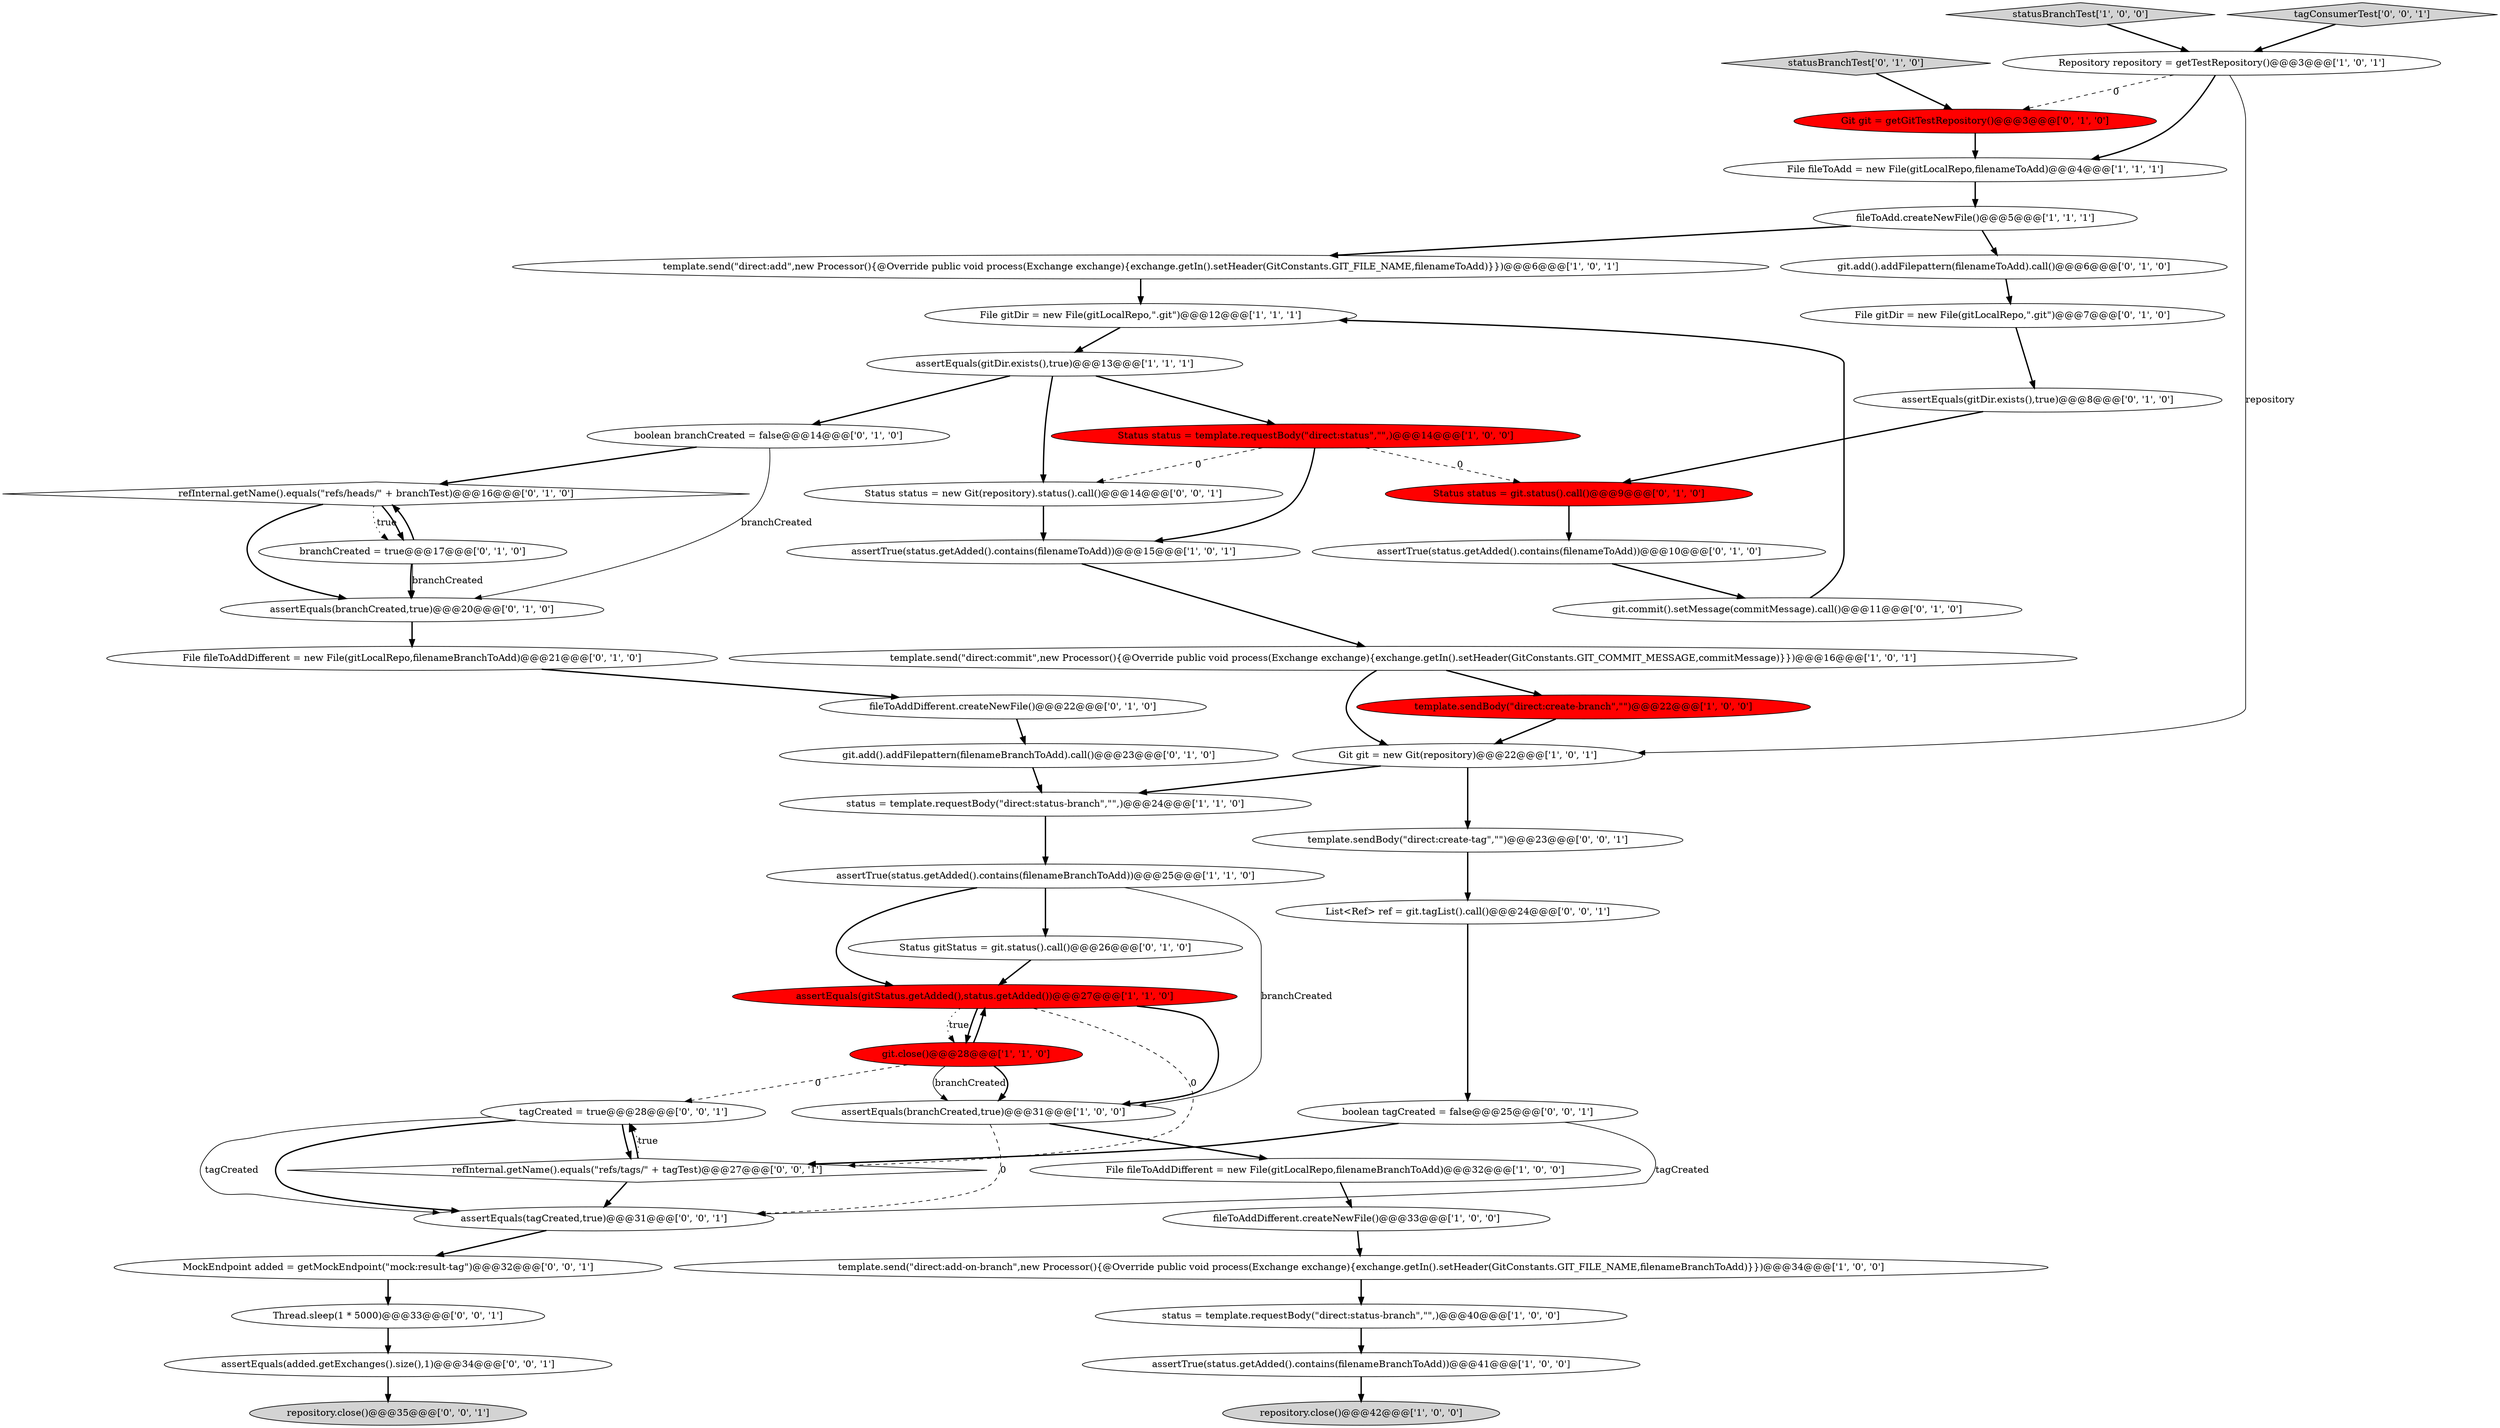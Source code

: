 digraph {
9 [style = filled, label = "template.send(\"direct:add\",new Processor(){@Override public void process(Exchange exchange){exchange.getIn().setHeader(GitConstants.GIT_FILE_NAME,filenameToAdd)}})@@@6@@@['1', '0', '1']", fillcolor = white, shape = ellipse image = "AAA0AAABBB1BBB"];
44 [style = filled, label = "assertEquals(tagCreated,true)@@@31@@@['0', '0', '1']", fillcolor = white, shape = ellipse image = "AAA0AAABBB3BBB"];
5 [style = filled, label = "fileToAddDifferent.createNewFile()@@@33@@@['1', '0', '0']", fillcolor = white, shape = ellipse image = "AAA0AAABBB1BBB"];
1 [style = filled, label = "template.send(\"direct:commit\",new Processor(){@Override public void process(Exchange exchange){exchange.getIn().setHeader(GitConstants.GIT_COMMIT_MESSAGE,commitMessage)}})@@@16@@@['1', '0', '1']", fillcolor = white, shape = ellipse image = "AAA0AAABBB1BBB"];
23 [style = filled, label = "Git git = getGitTestRepository()@@@3@@@['0', '1', '0']", fillcolor = red, shape = ellipse image = "AAA1AAABBB2BBB"];
8 [style = filled, label = "assertEquals(gitStatus.getAdded(),status.getAdded())@@@27@@@['1', '1', '0']", fillcolor = red, shape = ellipse image = "AAA1AAABBB1BBB"];
0 [style = filled, label = "assertTrue(status.getAdded().contains(filenameBranchToAdd))@@@41@@@['1', '0', '0']", fillcolor = white, shape = ellipse image = "AAA0AAABBB1BBB"];
2 [style = filled, label = "status = template.requestBody(\"direct:status-branch\",\"\",)@@@24@@@['1', '1', '0']", fillcolor = white, shape = ellipse image = "AAA0AAABBB1BBB"];
40 [style = filled, label = "boolean tagCreated = false@@@25@@@['0', '0', '1']", fillcolor = white, shape = ellipse image = "AAA0AAABBB3BBB"];
25 [style = filled, label = "File fileToAddDifferent = new File(gitLocalRepo,filenameBranchToAdd)@@@21@@@['0', '1', '0']", fillcolor = white, shape = ellipse image = "AAA0AAABBB2BBB"];
37 [style = filled, label = "git.add().addFilepattern(filenameBranchToAdd).call()@@@23@@@['0', '1', '0']", fillcolor = white, shape = ellipse image = "AAA0AAABBB2BBB"];
35 [style = filled, label = "refInternal.getName().equals(\"refs/heads/\" + branchTest)@@@16@@@['0', '1', '0']", fillcolor = white, shape = diamond image = "AAA0AAABBB2BBB"];
12 [style = filled, label = "assertTrue(status.getAdded().contains(filenameToAdd))@@@15@@@['1', '0', '1']", fillcolor = white, shape = ellipse image = "AAA0AAABBB1BBB"];
15 [style = filled, label = "fileToAdd.createNewFile()@@@5@@@['1', '1', '1']", fillcolor = white, shape = ellipse image = "AAA0AAABBB1BBB"];
47 [style = filled, label = "tagCreated = true@@@28@@@['0', '0', '1']", fillcolor = white, shape = ellipse image = "AAA0AAABBB3BBB"];
48 [style = filled, label = "template.sendBody(\"direct:create-tag\",\"\")@@@23@@@['0', '0', '1']", fillcolor = white, shape = ellipse image = "AAA0AAABBB3BBB"];
46 [style = filled, label = "List<Ref> ref = git.tagList().call()@@@24@@@['0', '0', '1']", fillcolor = white, shape = ellipse image = "AAA0AAABBB3BBB"];
4 [style = filled, label = "statusBranchTest['1', '0', '0']", fillcolor = lightgray, shape = diamond image = "AAA0AAABBB1BBB"];
22 [style = filled, label = "File gitDir = new File(gitLocalRepo,\".git\")@@@12@@@['1', '1', '1']", fillcolor = white, shape = ellipse image = "AAA0AAABBB1BBB"];
24 [style = filled, label = "git.commit().setMessage(commitMessage).call()@@@11@@@['0', '1', '0']", fillcolor = white, shape = ellipse image = "AAA0AAABBB2BBB"];
39 [style = filled, label = "MockEndpoint added = getMockEndpoint(\"mock:result-tag\")@@@32@@@['0', '0', '1']", fillcolor = white, shape = ellipse image = "AAA0AAABBB3BBB"];
11 [style = filled, label = "status = template.requestBody(\"direct:status-branch\",\"\",)@@@40@@@['1', '0', '0']", fillcolor = white, shape = ellipse image = "AAA0AAABBB1BBB"];
3 [style = filled, label = "File fileToAdd = new File(gitLocalRepo,filenameToAdd)@@@4@@@['1', '1', '1']", fillcolor = white, shape = ellipse image = "AAA0AAABBB1BBB"];
16 [style = filled, label = "assertTrue(status.getAdded().contains(filenameBranchToAdd))@@@25@@@['1', '1', '0']", fillcolor = white, shape = ellipse image = "AAA0AAABBB1BBB"];
14 [style = filled, label = "template.send(\"direct:add-on-branch\",new Processor(){@Override public void process(Exchange exchange){exchange.getIn().setHeader(GitConstants.GIT_FILE_NAME,filenameBranchToAdd)}})@@@34@@@['1', '0', '0']", fillcolor = white, shape = ellipse image = "AAA0AAABBB1BBB"];
34 [style = filled, label = "boolean branchCreated = false@@@14@@@['0', '1', '0']", fillcolor = white, shape = ellipse image = "AAA0AAABBB2BBB"];
41 [style = filled, label = "assertEquals(added.getExchanges().size(),1)@@@34@@@['0', '0', '1']", fillcolor = white, shape = ellipse image = "AAA0AAABBB3BBB"];
6 [style = filled, label = "Git git = new Git(repository)@@@22@@@['1', '0', '1']", fillcolor = white, shape = ellipse image = "AAA0AAABBB1BBB"];
26 [style = filled, label = "fileToAddDifferent.createNewFile()@@@22@@@['0', '1', '0']", fillcolor = white, shape = ellipse image = "AAA0AAABBB2BBB"];
27 [style = filled, label = "git.add().addFilepattern(filenameToAdd).call()@@@6@@@['0', '1', '0']", fillcolor = white, shape = ellipse image = "AAA0AAABBB2BBB"];
32 [style = filled, label = "Status status = git.status().call()@@@9@@@['0', '1', '0']", fillcolor = red, shape = ellipse image = "AAA1AAABBB2BBB"];
18 [style = filled, label = "repository.close()@@@42@@@['1', '0', '0']", fillcolor = lightgray, shape = ellipse image = "AAA0AAABBB1BBB"];
45 [style = filled, label = "tagConsumerTest['0', '0', '1']", fillcolor = lightgray, shape = diamond image = "AAA0AAABBB3BBB"];
30 [style = filled, label = "Status gitStatus = git.status().call()@@@26@@@['0', '1', '0']", fillcolor = white, shape = ellipse image = "AAA0AAABBB2BBB"];
13 [style = filled, label = "assertEquals(gitDir.exists(),true)@@@13@@@['1', '1', '1']", fillcolor = white, shape = ellipse image = "AAA0AAABBB1BBB"];
38 [style = filled, label = "statusBranchTest['0', '1', '0']", fillcolor = lightgray, shape = diamond image = "AAA0AAABBB2BBB"];
21 [style = filled, label = "git.close()@@@28@@@['1', '1', '0']", fillcolor = red, shape = ellipse image = "AAA1AAABBB1BBB"];
42 [style = filled, label = "refInternal.getName().equals(\"refs/tags/\" + tagTest)@@@27@@@['0', '0', '1']", fillcolor = white, shape = diamond image = "AAA0AAABBB3BBB"];
50 [style = filled, label = "Thread.sleep(1 * 5000)@@@33@@@['0', '0', '1']", fillcolor = white, shape = ellipse image = "AAA0AAABBB3BBB"];
17 [style = filled, label = "assertEquals(branchCreated,true)@@@31@@@['1', '0', '0']", fillcolor = white, shape = ellipse image = "AAA0AAABBB1BBB"];
19 [style = filled, label = "File fileToAddDifferent = new File(gitLocalRepo,filenameBranchToAdd)@@@32@@@['1', '0', '0']", fillcolor = white, shape = ellipse image = "AAA0AAABBB1BBB"];
33 [style = filled, label = "assertEquals(branchCreated,true)@@@20@@@['0', '1', '0']", fillcolor = white, shape = ellipse image = "AAA0AAABBB2BBB"];
49 [style = filled, label = "Status status = new Git(repository).status().call()@@@14@@@['0', '0', '1']", fillcolor = white, shape = ellipse image = "AAA0AAABBB3BBB"];
7 [style = filled, label = "Repository repository = getTestRepository()@@@3@@@['1', '0', '1']", fillcolor = white, shape = ellipse image = "AAA0AAABBB1BBB"];
29 [style = filled, label = "File gitDir = new File(gitLocalRepo,\".git\")@@@7@@@['0', '1', '0']", fillcolor = white, shape = ellipse image = "AAA0AAABBB2BBB"];
20 [style = filled, label = "Status status = template.requestBody(\"direct:status\",\"\",)@@@14@@@['1', '0', '0']", fillcolor = red, shape = ellipse image = "AAA1AAABBB1BBB"];
43 [style = filled, label = "repository.close()@@@35@@@['0', '0', '1']", fillcolor = lightgray, shape = ellipse image = "AAA0AAABBB3BBB"];
10 [style = filled, label = "template.sendBody(\"direct:create-branch\",\"\")@@@22@@@['1', '0', '0']", fillcolor = red, shape = ellipse image = "AAA1AAABBB1BBB"];
31 [style = filled, label = "assertTrue(status.getAdded().contains(filenameToAdd))@@@10@@@['0', '1', '0']", fillcolor = white, shape = ellipse image = "AAA0AAABBB2BBB"];
28 [style = filled, label = "assertEquals(gitDir.exists(),true)@@@8@@@['0', '1', '0']", fillcolor = white, shape = ellipse image = "AAA0AAABBB2BBB"];
36 [style = filled, label = "branchCreated = true@@@17@@@['0', '1', '0']", fillcolor = white, shape = ellipse image = "AAA0AAABBB2BBB"];
9->22 [style = bold, label=""];
13->34 [style = bold, label=""];
49->12 [style = bold, label=""];
47->44 [style = solid, label="tagCreated"];
7->23 [style = dashed, label="0"];
42->47 [style = dotted, label="true"];
8->21 [style = dotted, label="true"];
16->8 [style = bold, label=""];
47->42 [style = bold, label=""];
35->36 [style = dotted, label="true"];
31->24 [style = bold, label=""];
35->33 [style = bold, label=""];
21->8 [style = bold, label=""];
42->47 [style = bold, label=""];
16->17 [style = solid, label="branchCreated"];
38->23 [style = bold, label=""];
23->3 [style = bold, label=""];
3->15 [style = bold, label=""];
13->49 [style = bold, label=""];
5->14 [style = bold, label=""];
44->39 [style = bold, label=""];
12->1 [style = bold, label=""];
24->22 [style = bold, label=""];
36->33 [style = bold, label=""];
10->6 [style = bold, label=""];
17->19 [style = bold, label=""];
7->3 [style = bold, label=""];
4->7 [style = bold, label=""];
45->7 [style = bold, label=""];
8->42 [style = dashed, label="0"];
28->32 [style = bold, label=""];
6->2 [style = bold, label=""];
29->28 [style = bold, label=""];
48->46 [style = bold, label=""];
8->17 [style = bold, label=""];
19->5 [style = bold, label=""];
7->6 [style = solid, label="repository"];
21->17 [style = solid, label="branchCreated"];
17->44 [style = dashed, label="0"];
34->33 [style = solid, label="branchCreated"];
11->0 [style = bold, label=""];
1->6 [style = bold, label=""];
42->44 [style = bold, label=""];
20->49 [style = dashed, label="0"];
21->47 [style = dashed, label="0"];
33->25 [style = bold, label=""];
15->9 [style = bold, label=""];
40->44 [style = solid, label="tagCreated"];
16->30 [style = bold, label=""];
25->26 [style = bold, label=""];
20->12 [style = bold, label=""];
36->33 [style = solid, label="branchCreated"];
8->21 [style = bold, label=""];
47->44 [style = bold, label=""];
0->18 [style = bold, label=""];
26->37 [style = bold, label=""];
37->2 [style = bold, label=""];
20->32 [style = dashed, label="0"];
34->35 [style = bold, label=""];
39->50 [style = bold, label=""];
27->29 [style = bold, label=""];
35->36 [style = bold, label=""];
36->35 [style = bold, label=""];
30->8 [style = bold, label=""];
46->40 [style = bold, label=""];
1->10 [style = bold, label=""];
15->27 [style = bold, label=""];
14->11 [style = bold, label=""];
21->17 [style = bold, label=""];
40->42 [style = bold, label=""];
32->31 [style = bold, label=""];
50->41 [style = bold, label=""];
22->13 [style = bold, label=""];
41->43 [style = bold, label=""];
6->48 [style = bold, label=""];
13->20 [style = bold, label=""];
2->16 [style = bold, label=""];
}
